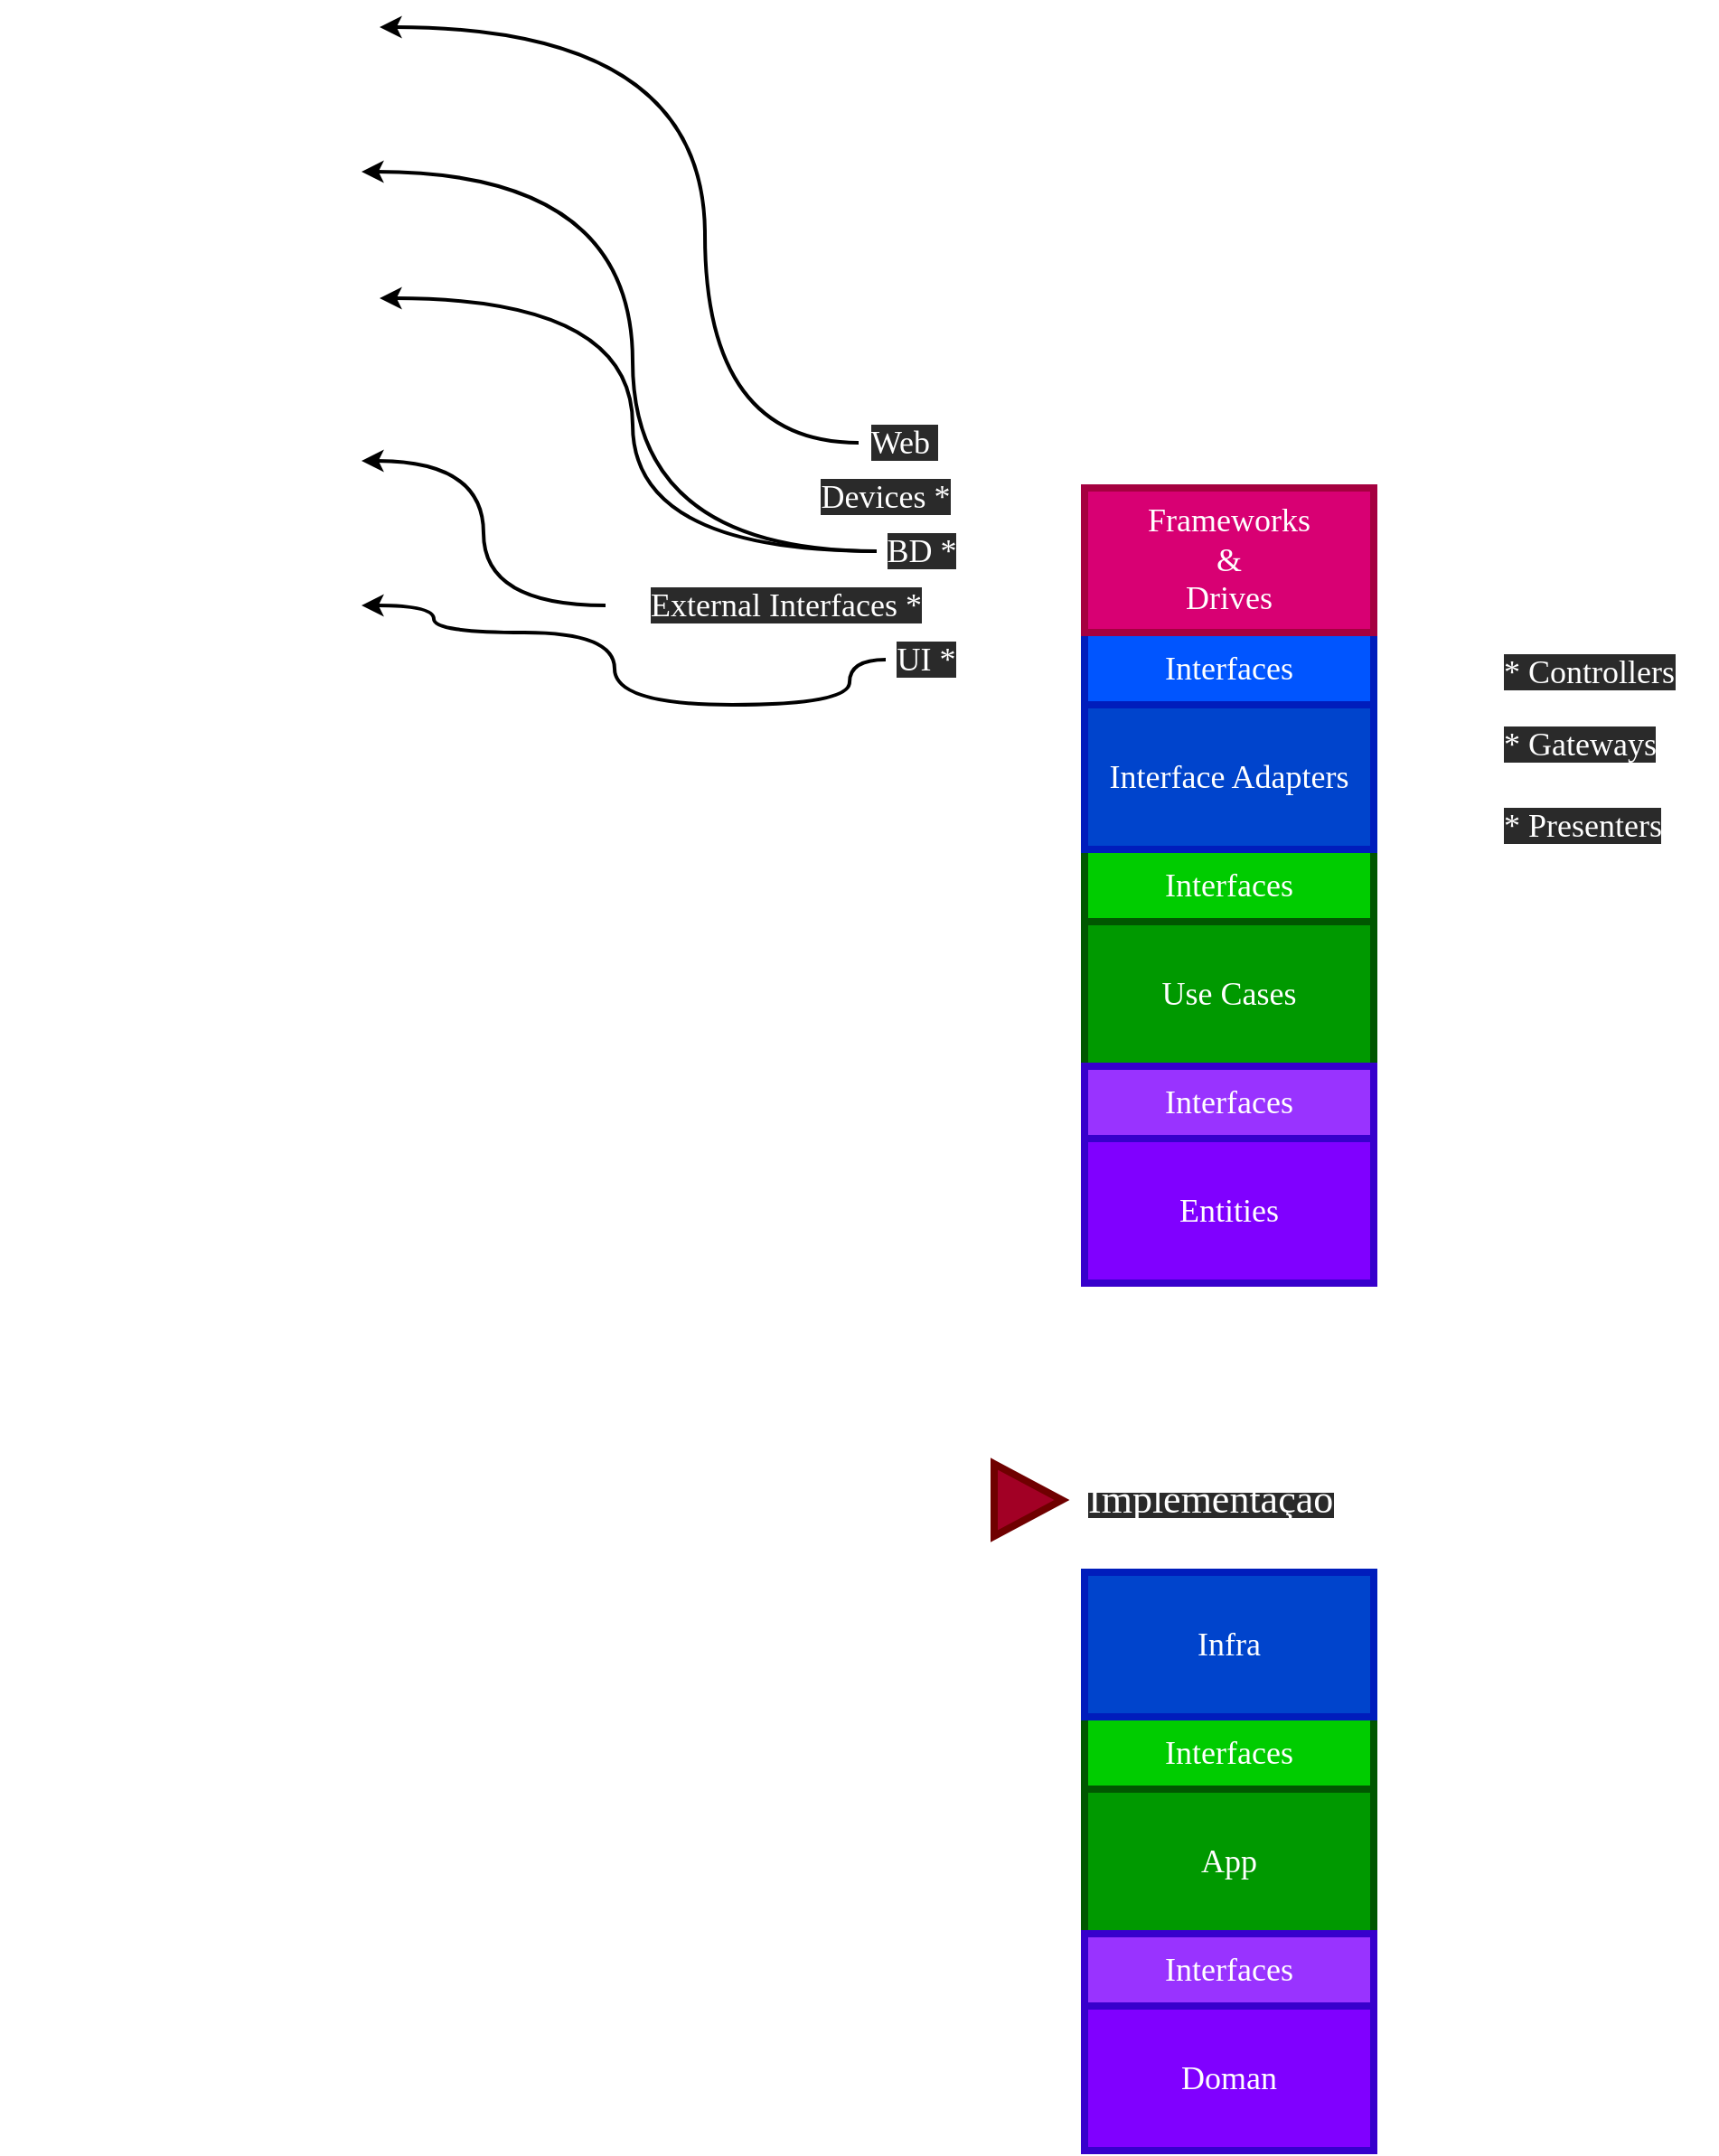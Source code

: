 <mxfile>
    <diagram id="6gvzrSL6gwXS-VaWJHvG" name="Page-1">
        <mxGraphModel dx="1356" dy="1645" grid="1" gridSize="10" guides="1" tooltips="1" connect="1" arrows="1" fold="1" page="1" pageScale="1" pageWidth="850" pageHeight="1100" math="0" shadow="0">
            <root>
                <mxCell id="0"/>
                <mxCell id="1" parent="0"/>
                <mxCell id="2" value="&lt;font style=&quot;font-size: 18px&quot; face=&quot;Verdana&quot;&gt;Entities&lt;/font&gt;" style="rounded=0;whiteSpace=wrap;html=1;strokeWidth=4;strokeColor=#3700CC;fontColor=#ffffff;fillColor=#8000FF;" vertex="1" parent="1">
                    <mxGeometry x="280" y="360" width="160" height="80" as="geometry"/>
                </mxCell>
                <mxCell id="3" value="&lt;font face=&quot;Verdana&quot;&gt;&lt;span style=&quot;font-size: 18px&quot;&gt;Use Cases&lt;/span&gt;&lt;/font&gt;" style="rounded=0;whiteSpace=wrap;html=1;strokeWidth=4;strokeColor=#005700;fontColor=#ffffff;fillColor=#009900;" vertex="1" parent="1">
                    <mxGeometry x="280" y="240" width="160" height="80" as="geometry"/>
                </mxCell>
                <mxCell id="4" value="&lt;font style=&quot;font-size: 18px&quot; face=&quot;Verdana&quot;&gt;Interfaces&lt;/font&gt;" style="rounded=0;whiteSpace=wrap;html=1;strokeWidth=4;strokeColor=#3700CC;fontColor=#ffffff;fillColor=#9933FF;" vertex="1" parent="1">
                    <mxGeometry x="280" y="320" width="160" height="40" as="geometry"/>
                </mxCell>
                <mxCell id="5" value="&lt;span style=&quot;font-family: &amp;#34;verdana&amp;#34; ; font-size: 18px&quot;&gt;Interfaces&lt;/span&gt;" style="rounded=0;whiteSpace=wrap;html=1;strokeWidth=4;strokeColor=#005700;fontColor=#ffffff;fillColor=#00CC00;" vertex="1" parent="1">
                    <mxGeometry x="280" y="200" width="160" height="40" as="geometry"/>
                </mxCell>
                <mxCell id="6" value="&lt;font style=&quot;font-size: 18px&quot; face=&quot;Verdana&quot;&gt;Interface Adapters&lt;/font&gt;" style="rounded=0;whiteSpace=wrap;html=1;strokeWidth=4;strokeColor=#001DBC;fontColor=#ffffff;fillColor=#0044CC;" vertex="1" parent="1">
                    <mxGeometry x="280" y="120" width="160" height="80" as="geometry"/>
                </mxCell>
                <mxCell id="7" value="&lt;span style=&quot;font-family: &amp;#34;verdana&amp;#34; ; font-size: 18px&quot;&gt;Interfaces&lt;/span&gt;" style="rounded=0;whiteSpace=wrap;html=1;strokeWidth=4;strokeColor=#001DBC;fontColor=#ffffff;fillColor=#0055FF;" vertex="1" parent="1">
                    <mxGeometry x="280" y="80" width="160" height="40" as="geometry"/>
                </mxCell>
                <mxCell id="9" value="&lt;span style=&quot;color: rgb(255 , 255 , 255) ; font-family: &amp;#34;verdana&amp;#34; ; font-size: 18px ; font-style: normal ; font-weight: 400 ; letter-spacing: normal ; text-align: center ; text-indent: 0px ; text-transform: none ; word-spacing: 0px ; background-color: rgb(42 , 42 , 42) ; display: inline ; float: none&quot;&gt;* Controllers&lt;/span&gt;" style="text;whiteSpace=wrap;html=1;" vertex="1" parent="1">
                    <mxGeometry x="510" y="85" width="120" height="30" as="geometry"/>
                </mxCell>
                <mxCell id="10" value="" style="shape=curlyBracket;whiteSpace=wrap;html=1;rounded=1;strokeWidth=4;fillColor=#9933FF;size=0.5;strokeColor=#FFFFFF;" vertex="1" parent="1">
                    <mxGeometry x="440" y="80" width="80" height="120" as="geometry"/>
                </mxCell>
                <mxCell id="11" value="&lt;span style=&quot;color: rgb(255 , 255 , 255) ; font-family: &amp;#34;verdana&amp;#34; ; font-size: 18px ; font-style: normal ; font-weight: 400 ; letter-spacing: normal ; text-align: center ; text-indent: 0px ; text-transform: none ; word-spacing: 0px ; background-color: rgb(42 , 42 , 42) ; display: inline ; float: none&quot;&gt;* Gateways&lt;/span&gt;" style="text;whiteSpace=wrap;html=1;" vertex="1" parent="1">
                    <mxGeometry x="510" y="125" width="120" height="30" as="geometry"/>
                </mxCell>
                <mxCell id="13" value="&lt;span style=&quot;color: rgb(255 , 255 , 255) ; font-family: &amp;#34;verdana&amp;#34; ; font-size: 18px ; font-style: normal ; font-weight: 400 ; letter-spacing: normal ; text-align: center ; text-indent: 0px ; text-transform: none ; word-spacing: 0px ; background-color: rgb(42 , 42 , 42) ; display: inline ; float: none&quot;&gt;* Presenters&lt;/span&gt;" style="text;whiteSpace=wrap;html=1;" vertex="1" parent="1">
                    <mxGeometry x="510" y="170" width="120" height="30" as="geometry"/>
                </mxCell>
                <mxCell id="14" value="&lt;font face=&quot;Verdana&quot;&gt;&lt;span style=&quot;font-size: 18px&quot;&gt;Frameworks &lt;br&gt;&amp;amp; &lt;br&gt;Drives&lt;/span&gt;&lt;/font&gt;" style="rounded=0;whiteSpace=wrap;html=1;strokeWidth=4;strokeColor=#A50040;fontColor=#ffffff;fillColor=#d80073;" vertex="1" parent="1">
                    <mxGeometry x="280" width="160" height="80" as="geometry"/>
                </mxCell>
                <mxCell id="15" value="" style="shape=curlyBracket;whiteSpace=wrap;html=1;rounded=1;strokeWidth=4;fillColor=#9933FF;size=0.5;strokeColor=#FFFFFF;direction=west;" vertex="1" parent="1">
                    <mxGeometry x="200" y="-40" width="80" height="160" as="geometry"/>
                </mxCell>
                <mxCell id="54" style="edgeStyle=orthogonalEdgeStyle;curved=1;html=1;entryX=1;entryY=0.5;entryDx=0;entryDy=0;strokeWidth=2;" edge="1" parent="1" source="16" target="53">
                    <mxGeometry relative="1" as="geometry">
                        <Array as="points">
                            <mxPoint x="70" y="-25"/>
                            <mxPoint x="70" y="-255"/>
                        </Array>
                    </mxGeometry>
                </mxCell>
                <mxCell id="16" value="&lt;span style=&quot;color: rgb(255 , 255 , 255) ; font-family: &amp;#34;verdana&amp;#34; ; font-size: 18px ; font-style: normal ; font-weight: 400 ; letter-spacing: normal ; text-align: center ; text-indent: 0px ; text-transform: none ; word-spacing: 0px ; background-color: rgb(42 , 42 , 42) ; display: inline ; float: none&quot;&gt;Web&amp;nbsp;&lt;/span&gt;&lt;span style=&quot;color: rgb(255 , 255 , 255) ; font-family: &amp;#34;verdana&amp;#34; ; font-size: 18px ; text-align: center&quot;&gt;*&lt;/span&gt;" style="text;whiteSpace=wrap;html=1;labelPosition=center;verticalLabelPosition=middle;align=center;verticalAlign=middle;" vertex="1" parent="1">
                    <mxGeometry x="155" y="-40" width="60" height="30" as="geometry"/>
                </mxCell>
                <mxCell id="17" value="&lt;span style=&quot;color: rgb(255 , 255 , 255) ; font-family: &amp;#34;verdana&amp;#34; ; font-size: 18px ; font-style: normal ; font-weight: 400 ; letter-spacing: normal ; text-align: center ; text-indent: 0px ; text-transform: none ; word-spacing: 0px ; background-color: rgb(42 , 42 , 42) ; display: inline ; float: none&quot;&gt;Devices *&lt;/span&gt;" style="text;whiteSpace=wrap;html=1;labelPosition=center;verticalLabelPosition=middle;align=center;verticalAlign=middle;" vertex="1" parent="1">
                    <mxGeometry x="125" y="-10" width="90" height="30" as="geometry"/>
                </mxCell>
                <mxCell id="49" style="edgeStyle=orthogonalEdgeStyle;curved=1;html=1;entryX=1;entryY=0.5;entryDx=0;entryDy=0;strokeWidth=2;" edge="1" parent="1" source="18" target="48">
                    <mxGeometry relative="1" as="geometry">
                        <Array as="points">
                            <mxPoint x="30" y="35"/>
                            <mxPoint x="30" y="-105"/>
                        </Array>
                    </mxGeometry>
                </mxCell>
                <mxCell id="50" style="edgeStyle=orthogonalEdgeStyle;curved=1;html=1;entryX=1;entryY=0.5;entryDx=0;entryDy=0;strokeWidth=2;" edge="1" parent="1" source="18" target="47">
                    <mxGeometry relative="1" as="geometry">
                        <Array as="points">
                            <mxPoint x="30" y="35"/>
                            <mxPoint x="30" y="-175"/>
                        </Array>
                    </mxGeometry>
                </mxCell>
                <mxCell id="18" value="&lt;span style=&quot;color: rgb(255 , 255 , 255) ; font-family: &amp;#34;verdana&amp;#34; ; font-size: 18px ; font-style: normal ; font-weight: 400 ; letter-spacing: normal ; text-align: center ; text-indent: 0px ; text-transform: none ; word-spacing: 0px ; background-color: rgb(42 , 42 , 42) ; display: inline ; float: none&quot;&gt;BD *&lt;/span&gt;" style="text;whiteSpace=wrap;html=1;labelPosition=center;verticalLabelPosition=middle;align=center;verticalAlign=middle;" vertex="1" parent="1">
                    <mxGeometry x="165" y="20" width="50" height="30" as="geometry"/>
                </mxCell>
                <mxCell id="46" style="edgeStyle=orthogonalEdgeStyle;html=1;entryX=1;entryY=0.5;entryDx=0;entryDy=0;strokeWidth=2;curved=1;" edge="1" parent="1" source="19" target="45">
                    <mxGeometry relative="1" as="geometry"/>
                </mxCell>
                <mxCell id="19" value="&lt;span style=&quot;color: rgb(255 , 255 , 255) ; font-family: &amp;#34;verdana&amp;#34; ; font-size: 18px ; font-style: normal ; font-weight: 400 ; letter-spacing: normal ; text-align: center ; text-indent: 0px ; text-transform: none ; word-spacing: 0px ; background-color: rgb(42 , 42 , 42) ; display: inline ; float: none&quot;&gt;External Interfaces *&lt;/span&gt;" style="text;whiteSpace=wrap;html=1;labelPosition=center;verticalLabelPosition=middle;align=center;verticalAlign=middle;" vertex="1" parent="1">
                    <mxGeometry x="15" y="50" width="200" height="30" as="geometry"/>
                </mxCell>
                <mxCell id="52" style="edgeStyle=orthogonalEdgeStyle;curved=1;html=1;entryX=1;entryY=0.5;entryDx=0;entryDy=0;strokeWidth=2;exitX=0;exitY=0.5;exitDx=0;exitDy=0;" edge="1" parent="1" source="20" target="51">
                    <mxGeometry relative="1" as="geometry">
                        <Array as="points">
                            <mxPoint x="150" y="95"/>
                            <mxPoint x="150" y="120"/>
                            <mxPoint x="20" y="120"/>
                            <mxPoint x="20" y="80"/>
                            <mxPoint x="-80" y="80"/>
                            <mxPoint x="-80" y="65"/>
                        </Array>
                    </mxGeometry>
                </mxCell>
                <mxCell id="20" value="&lt;span style=&quot;color: rgb(255 , 255 , 255) ; font-family: &amp;#34;verdana&amp;#34; ; font-size: 18px ; font-style: normal ; font-weight: 400 ; letter-spacing: normal ; text-align: center ; text-indent: 0px ; text-transform: none ; word-spacing: 0px ; background-color: rgb(42 , 42 , 42) ; display: inline ; float: none&quot;&gt;UI *&lt;/span&gt;" style="text;whiteSpace=wrap;html=1;labelPosition=center;verticalLabelPosition=middle;align=center;verticalAlign=middle;" vertex="1" parent="1">
                    <mxGeometry x="170" y="80" width="45" height="30" as="geometry"/>
                </mxCell>
                <mxCell id="22" value="&lt;font style=&quot;font-size: 18px&quot; face=&quot;Verdana&quot;&gt;Doman&lt;/font&gt;" style="rounded=0;whiteSpace=wrap;html=1;strokeWidth=4;strokeColor=#3700CC;fontColor=#ffffff;fillColor=#8000FF;" vertex="1" parent="1">
                    <mxGeometry x="280" y="840" width="160" height="80" as="geometry"/>
                </mxCell>
                <mxCell id="23" value="&lt;font face=&quot;Verdana&quot;&gt;&lt;span style=&quot;font-size: 18px&quot;&gt;App&lt;/span&gt;&lt;/font&gt;" style="rounded=0;whiteSpace=wrap;html=1;strokeWidth=4;strokeColor=#005700;fontColor=#ffffff;fillColor=#009900;" vertex="1" parent="1">
                    <mxGeometry x="280" y="720" width="160" height="80" as="geometry"/>
                </mxCell>
                <mxCell id="24" value="&lt;font style=&quot;font-size: 18px&quot; face=&quot;Verdana&quot;&gt;Interfaces&lt;/font&gt;" style="rounded=0;whiteSpace=wrap;html=1;strokeWidth=4;strokeColor=#3700CC;fontColor=#ffffff;fillColor=#9933FF;" vertex="1" parent="1">
                    <mxGeometry x="280" y="800" width="160" height="40" as="geometry"/>
                </mxCell>
                <mxCell id="25" value="&lt;span style=&quot;font-family: &amp;#34;verdana&amp;#34; ; font-size: 18px&quot;&gt;Interfaces&lt;/span&gt;" style="rounded=0;whiteSpace=wrap;html=1;strokeWidth=4;strokeColor=#005700;fontColor=#ffffff;fillColor=#00CC00;" vertex="1" parent="1">
                    <mxGeometry x="280" y="680" width="160" height="40" as="geometry"/>
                </mxCell>
                <mxCell id="26" value="&lt;font style=&quot;font-size: 18px&quot; face=&quot;Verdana&quot;&gt;Infra&lt;/font&gt;" style="rounded=0;whiteSpace=wrap;html=1;strokeWidth=4;strokeColor=#001DBC;fontColor=#ffffff;fillColor=#0044CC;" vertex="1" parent="1">
                    <mxGeometry x="280" y="600" width="160" height="80" as="geometry"/>
                </mxCell>
                <mxCell id="41" value="&lt;span style=&quot;color: rgb(255 , 255 , 255) ; font-family: &amp;#34;verdana&amp;#34; ; font-style: normal ; font-weight: 400 ; letter-spacing: normal ; text-align: center ; text-indent: 0px ; text-transform: none ; word-spacing: 0px ; background-color: rgb(42 , 42 , 42) ; display: inline ; float: none&quot;&gt;&lt;font style=&quot;font-size: 22px&quot;&gt;Implementação&lt;/font&gt;&lt;/span&gt;" style="text;whiteSpace=wrap;html=1;" vertex="1" parent="1">
                    <mxGeometry x="280" y="540" width="140" height="30" as="geometry"/>
                </mxCell>
                <mxCell id="44" value="" style="triangle;whiteSpace=wrap;html=1;strokeColor=#6F0000;strokeWidth=4;fillColor=#a20025;fontColor=#ffffff;" vertex="1" parent="1">
                    <mxGeometry x="230" y="540" width="37.5" height="40" as="geometry"/>
                </mxCell>
                <mxCell id="45" value="&lt;font color=&quot;#ffffff&quot; face=&quot;verdana&quot;&gt;&lt;span style=&quot;font-size: 18px&quot;&gt;Biblioteca PDF&lt;/span&gt;&lt;/font&gt;" style="text;whiteSpace=wrap;html=1;labelPosition=center;verticalLabelPosition=middle;align=center;verticalAlign=middle;" vertex="1" parent="1">
                    <mxGeometry x="-320" y="-30" width="200" height="30" as="geometry"/>
                </mxCell>
                <mxCell id="47" value="&lt;font color=&quot;#ffffff&quot; face=&quot;verdana&quot;&gt;&lt;span style=&quot;font-size: 18px&quot;&gt;Banco de Dados MySQL&lt;/span&gt;&lt;/font&gt;" style="text;whiteSpace=wrap;html=1;labelPosition=center;verticalLabelPosition=middle;align=center;verticalAlign=middle;" vertex="1" parent="1">
                    <mxGeometry x="-320" y="-190" width="200" height="30" as="geometry"/>
                </mxCell>
                <mxCell id="48" value="&lt;span style=&quot;color: rgb(255 , 255 , 255) ; font-family: &amp;#34;verdana&amp;#34; ; font-size: 18px&quot;&gt;Banco de Dados&amp;nbsp;&lt;br&gt;&lt;/span&gt;&lt;font color=&quot;#ffffff&quot; face=&quot;verdana&quot;&gt;&lt;span style=&quot;font-size: 18px&quot;&gt;MongoDB&lt;/span&gt;&lt;/font&gt;" style="text;whiteSpace=wrap;html=1;labelPosition=center;verticalLabelPosition=middle;align=center;verticalAlign=middle;" vertex="1" parent="1">
                    <mxGeometry x="-310" y="-120" width="200" height="30" as="geometry"/>
                </mxCell>
                <mxCell id="51" value="&lt;font color=&quot;#ffffff&quot; face=&quot;verdana&quot;&gt;&lt;span style=&quot;font-size: 18px&quot;&gt;CLI&lt;/span&gt;&lt;/font&gt;" style="text;whiteSpace=wrap;html=1;labelPosition=center;verticalLabelPosition=middle;align=center;verticalAlign=middle;" vertex="1" parent="1">
                    <mxGeometry x="-320" y="50" width="200" height="30" as="geometry"/>
                </mxCell>
                <mxCell id="53" value="&lt;font color=&quot;#ffffff&quot; face=&quot;verdana&quot;&gt;&lt;span style=&quot;font-size: 18px&quot;&gt;HTTP&lt;/span&gt;&lt;/font&gt;" style="text;whiteSpace=wrap;html=1;labelPosition=center;verticalLabelPosition=middle;align=center;verticalAlign=middle;" vertex="1" parent="1">
                    <mxGeometry x="-310" y="-270" width="200" height="30" as="geometry"/>
                </mxCell>
            </root>
        </mxGraphModel>
    </diagram>
</mxfile>